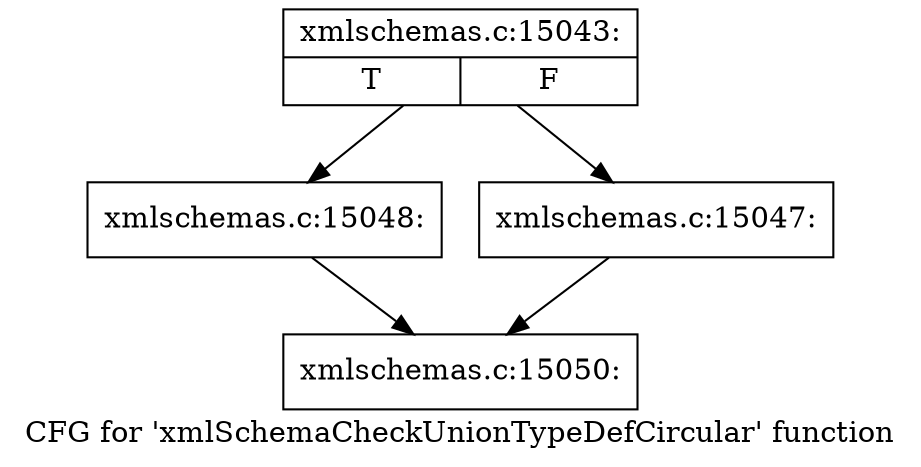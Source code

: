 digraph "CFG for 'xmlSchemaCheckUnionTypeDefCircular' function" {
	label="CFG for 'xmlSchemaCheckUnionTypeDefCircular' function";

	Node0x55d0263b5ec0 [shape=record,label="{xmlschemas.c:15043:|{<s0>T|<s1>F}}"];
	Node0x55d0263b5ec0 -> Node0x55d0263be120;
	Node0x55d0263b5ec0 -> Node0x55d0263be0d0;
	Node0x55d0263be0d0 [shape=record,label="{xmlschemas.c:15047:}"];
	Node0x55d0263be0d0 -> Node0x55d0263bd620;
	Node0x55d0263be120 [shape=record,label="{xmlschemas.c:15048:}"];
	Node0x55d0263be120 -> Node0x55d0263bd620;
	Node0x55d0263bd620 [shape=record,label="{xmlschemas.c:15050:}"];
}
